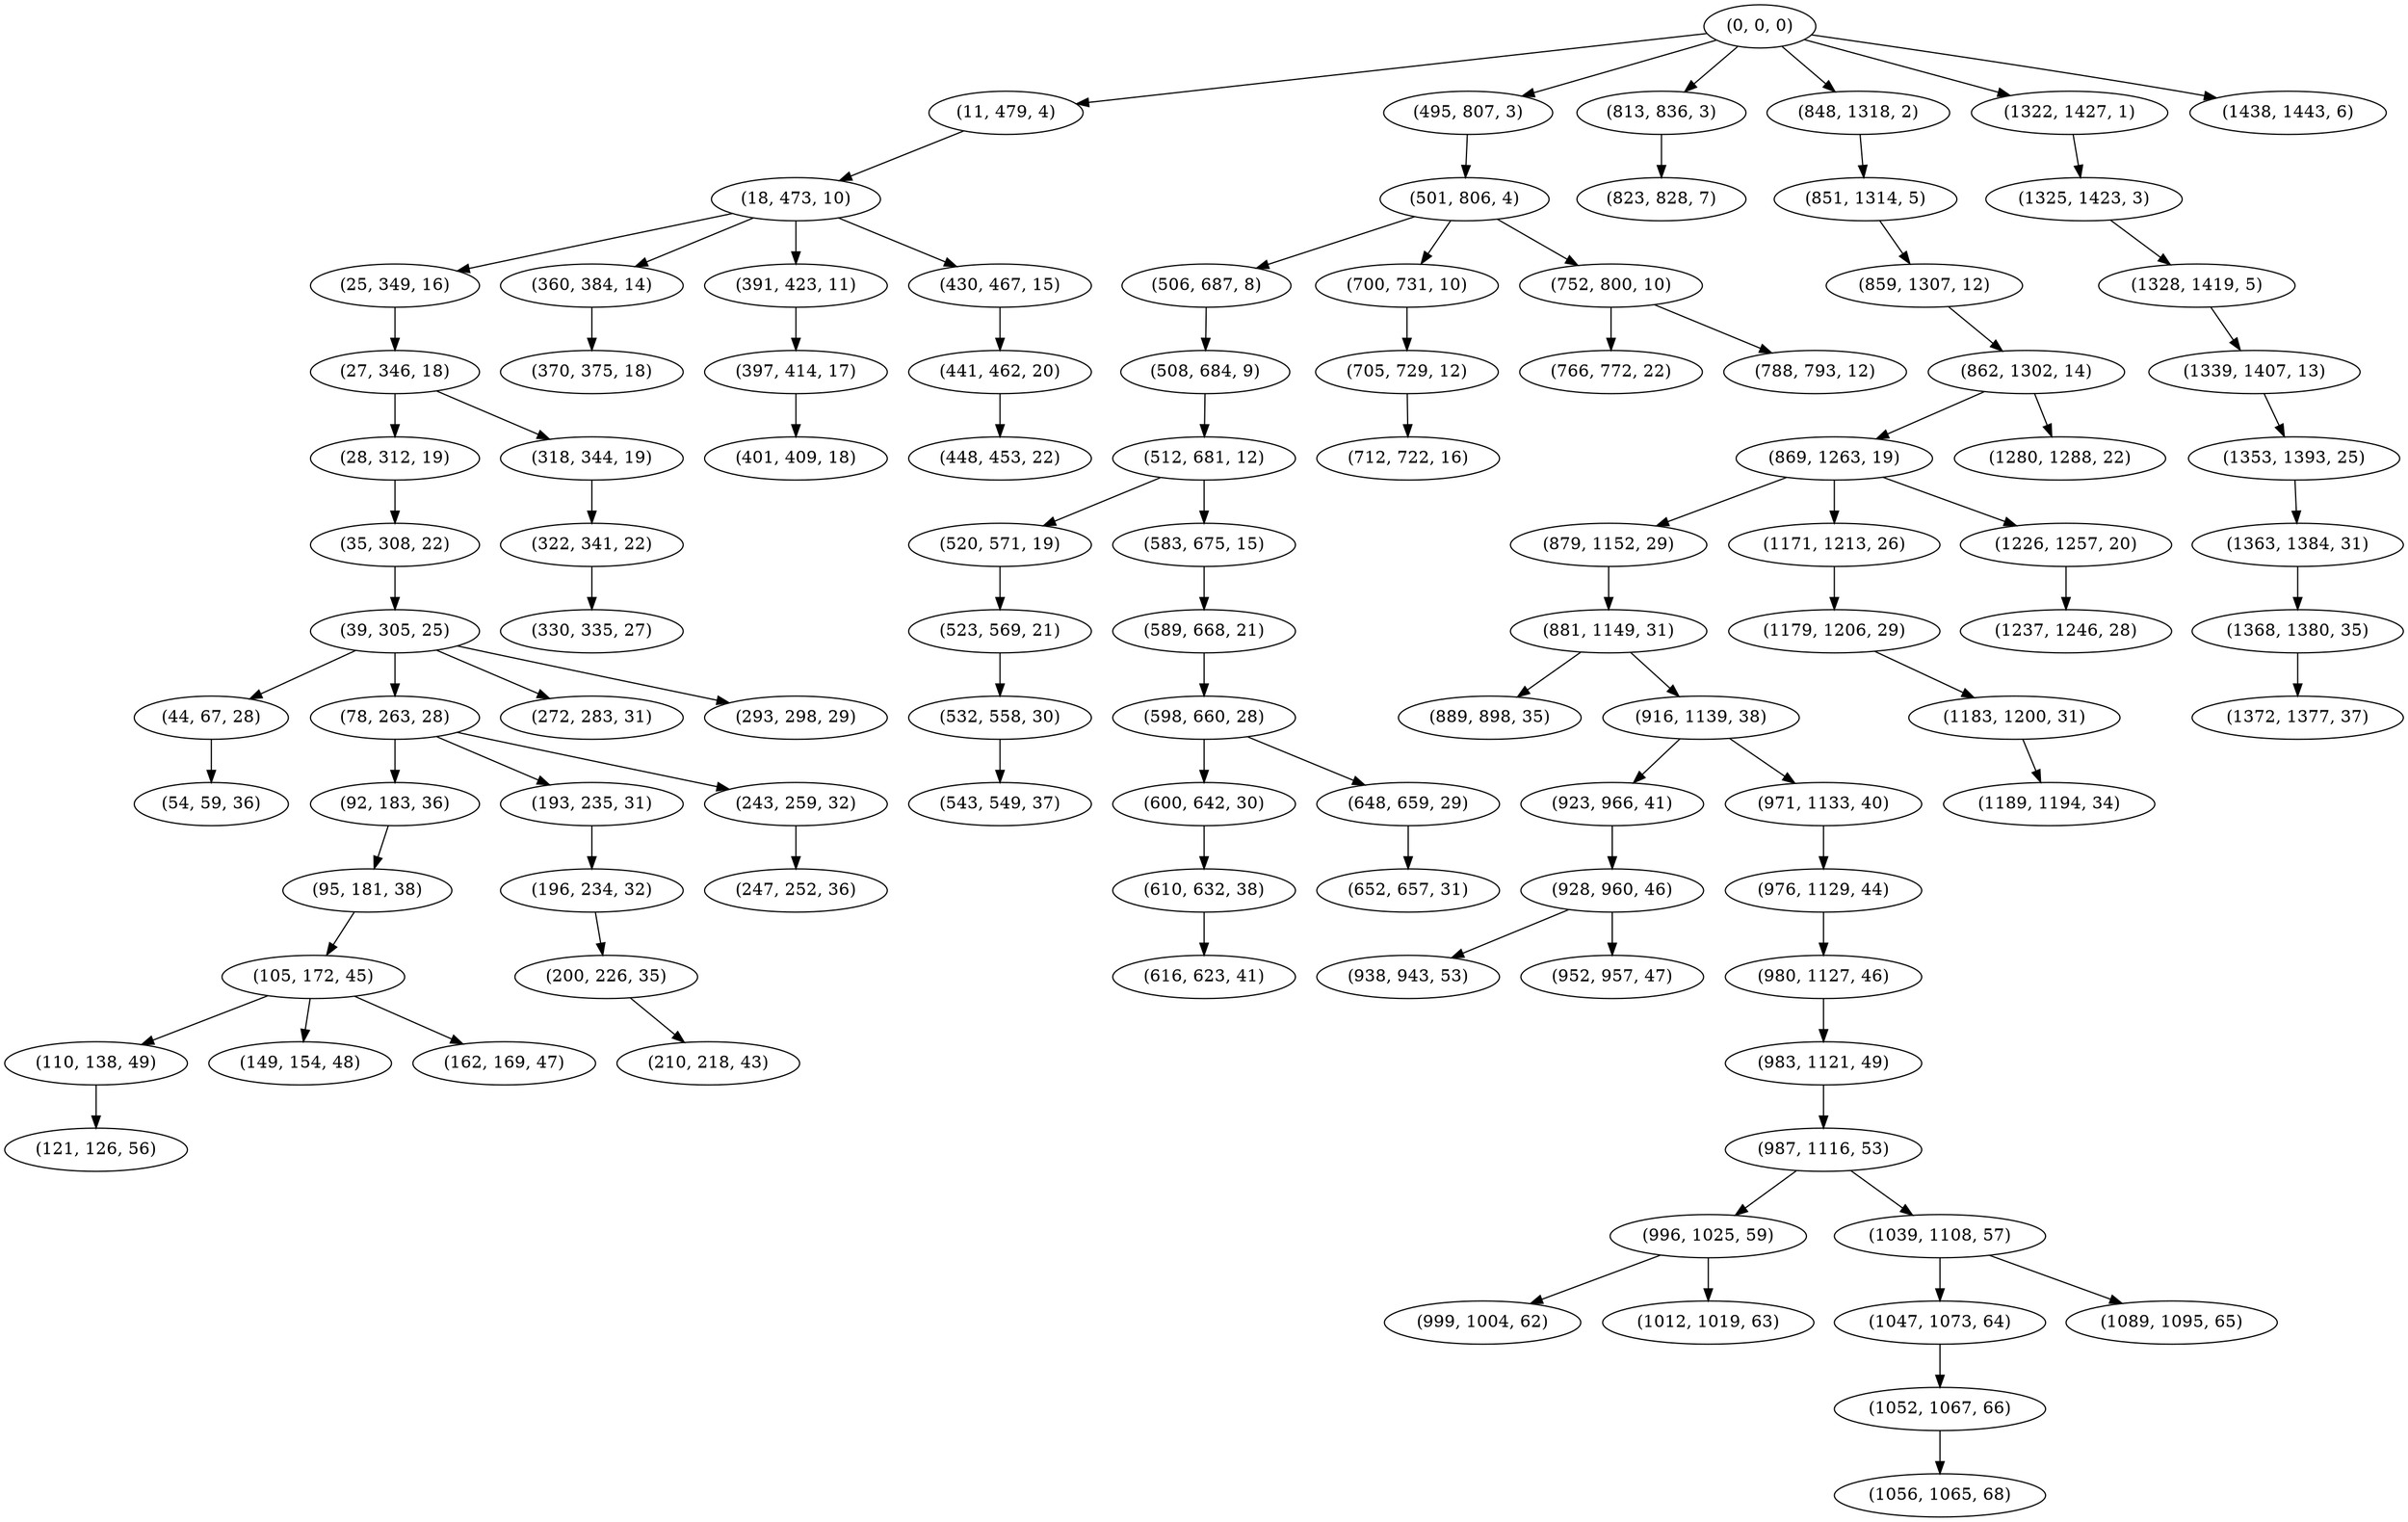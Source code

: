 digraph tree {
    "(0, 0, 0)";
    "(11, 479, 4)";
    "(18, 473, 10)";
    "(25, 349, 16)";
    "(27, 346, 18)";
    "(28, 312, 19)";
    "(35, 308, 22)";
    "(39, 305, 25)";
    "(44, 67, 28)";
    "(54, 59, 36)";
    "(78, 263, 28)";
    "(92, 183, 36)";
    "(95, 181, 38)";
    "(105, 172, 45)";
    "(110, 138, 49)";
    "(121, 126, 56)";
    "(149, 154, 48)";
    "(162, 169, 47)";
    "(193, 235, 31)";
    "(196, 234, 32)";
    "(200, 226, 35)";
    "(210, 218, 43)";
    "(243, 259, 32)";
    "(247, 252, 36)";
    "(272, 283, 31)";
    "(293, 298, 29)";
    "(318, 344, 19)";
    "(322, 341, 22)";
    "(330, 335, 27)";
    "(360, 384, 14)";
    "(370, 375, 18)";
    "(391, 423, 11)";
    "(397, 414, 17)";
    "(401, 409, 18)";
    "(430, 467, 15)";
    "(441, 462, 20)";
    "(448, 453, 22)";
    "(495, 807, 3)";
    "(501, 806, 4)";
    "(506, 687, 8)";
    "(508, 684, 9)";
    "(512, 681, 12)";
    "(520, 571, 19)";
    "(523, 569, 21)";
    "(532, 558, 30)";
    "(543, 549, 37)";
    "(583, 675, 15)";
    "(589, 668, 21)";
    "(598, 660, 28)";
    "(600, 642, 30)";
    "(610, 632, 38)";
    "(616, 623, 41)";
    "(648, 659, 29)";
    "(652, 657, 31)";
    "(700, 731, 10)";
    "(705, 729, 12)";
    "(712, 722, 16)";
    "(752, 800, 10)";
    "(766, 772, 22)";
    "(788, 793, 12)";
    "(813, 836, 3)";
    "(823, 828, 7)";
    "(848, 1318, 2)";
    "(851, 1314, 5)";
    "(859, 1307, 12)";
    "(862, 1302, 14)";
    "(869, 1263, 19)";
    "(879, 1152, 29)";
    "(881, 1149, 31)";
    "(889, 898, 35)";
    "(916, 1139, 38)";
    "(923, 966, 41)";
    "(928, 960, 46)";
    "(938, 943, 53)";
    "(952, 957, 47)";
    "(971, 1133, 40)";
    "(976, 1129, 44)";
    "(980, 1127, 46)";
    "(983, 1121, 49)";
    "(987, 1116, 53)";
    "(996, 1025, 59)";
    "(999, 1004, 62)";
    "(1012, 1019, 63)";
    "(1039, 1108, 57)";
    "(1047, 1073, 64)";
    "(1052, 1067, 66)";
    "(1056, 1065, 68)";
    "(1089, 1095, 65)";
    "(1171, 1213, 26)";
    "(1179, 1206, 29)";
    "(1183, 1200, 31)";
    "(1189, 1194, 34)";
    "(1226, 1257, 20)";
    "(1237, 1246, 28)";
    "(1280, 1288, 22)";
    "(1322, 1427, 1)";
    "(1325, 1423, 3)";
    "(1328, 1419, 5)";
    "(1339, 1407, 13)";
    "(1353, 1393, 25)";
    "(1363, 1384, 31)";
    "(1368, 1380, 35)";
    "(1372, 1377, 37)";
    "(1438, 1443, 6)";
    "(0, 0, 0)" -> "(11, 479, 4)";
    "(0, 0, 0)" -> "(495, 807, 3)";
    "(0, 0, 0)" -> "(813, 836, 3)";
    "(0, 0, 0)" -> "(848, 1318, 2)";
    "(0, 0, 0)" -> "(1322, 1427, 1)";
    "(0, 0, 0)" -> "(1438, 1443, 6)";
    "(11, 479, 4)" -> "(18, 473, 10)";
    "(18, 473, 10)" -> "(25, 349, 16)";
    "(18, 473, 10)" -> "(360, 384, 14)";
    "(18, 473, 10)" -> "(391, 423, 11)";
    "(18, 473, 10)" -> "(430, 467, 15)";
    "(25, 349, 16)" -> "(27, 346, 18)";
    "(27, 346, 18)" -> "(28, 312, 19)";
    "(27, 346, 18)" -> "(318, 344, 19)";
    "(28, 312, 19)" -> "(35, 308, 22)";
    "(35, 308, 22)" -> "(39, 305, 25)";
    "(39, 305, 25)" -> "(44, 67, 28)";
    "(39, 305, 25)" -> "(78, 263, 28)";
    "(39, 305, 25)" -> "(272, 283, 31)";
    "(39, 305, 25)" -> "(293, 298, 29)";
    "(44, 67, 28)" -> "(54, 59, 36)";
    "(78, 263, 28)" -> "(92, 183, 36)";
    "(78, 263, 28)" -> "(193, 235, 31)";
    "(78, 263, 28)" -> "(243, 259, 32)";
    "(92, 183, 36)" -> "(95, 181, 38)";
    "(95, 181, 38)" -> "(105, 172, 45)";
    "(105, 172, 45)" -> "(110, 138, 49)";
    "(105, 172, 45)" -> "(149, 154, 48)";
    "(105, 172, 45)" -> "(162, 169, 47)";
    "(110, 138, 49)" -> "(121, 126, 56)";
    "(193, 235, 31)" -> "(196, 234, 32)";
    "(196, 234, 32)" -> "(200, 226, 35)";
    "(200, 226, 35)" -> "(210, 218, 43)";
    "(243, 259, 32)" -> "(247, 252, 36)";
    "(318, 344, 19)" -> "(322, 341, 22)";
    "(322, 341, 22)" -> "(330, 335, 27)";
    "(360, 384, 14)" -> "(370, 375, 18)";
    "(391, 423, 11)" -> "(397, 414, 17)";
    "(397, 414, 17)" -> "(401, 409, 18)";
    "(430, 467, 15)" -> "(441, 462, 20)";
    "(441, 462, 20)" -> "(448, 453, 22)";
    "(495, 807, 3)" -> "(501, 806, 4)";
    "(501, 806, 4)" -> "(506, 687, 8)";
    "(501, 806, 4)" -> "(700, 731, 10)";
    "(501, 806, 4)" -> "(752, 800, 10)";
    "(506, 687, 8)" -> "(508, 684, 9)";
    "(508, 684, 9)" -> "(512, 681, 12)";
    "(512, 681, 12)" -> "(520, 571, 19)";
    "(512, 681, 12)" -> "(583, 675, 15)";
    "(520, 571, 19)" -> "(523, 569, 21)";
    "(523, 569, 21)" -> "(532, 558, 30)";
    "(532, 558, 30)" -> "(543, 549, 37)";
    "(583, 675, 15)" -> "(589, 668, 21)";
    "(589, 668, 21)" -> "(598, 660, 28)";
    "(598, 660, 28)" -> "(600, 642, 30)";
    "(598, 660, 28)" -> "(648, 659, 29)";
    "(600, 642, 30)" -> "(610, 632, 38)";
    "(610, 632, 38)" -> "(616, 623, 41)";
    "(648, 659, 29)" -> "(652, 657, 31)";
    "(700, 731, 10)" -> "(705, 729, 12)";
    "(705, 729, 12)" -> "(712, 722, 16)";
    "(752, 800, 10)" -> "(766, 772, 22)";
    "(752, 800, 10)" -> "(788, 793, 12)";
    "(813, 836, 3)" -> "(823, 828, 7)";
    "(848, 1318, 2)" -> "(851, 1314, 5)";
    "(851, 1314, 5)" -> "(859, 1307, 12)";
    "(859, 1307, 12)" -> "(862, 1302, 14)";
    "(862, 1302, 14)" -> "(869, 1263, 19)";
    "(862, 1302, 14)" -> "(1280, 1288, 22)";
    "(869, 1263, 19)" -> "(879, 1152, 29)";
    "(869, 1263, 19)" -> "(1171, 1213, 26)";
    "(869, 1263, 19)" -> "(1226, 1257, 20)";
    "(879, 1152, 29)" -> "(881, 1149, 31)";
    "(881, 1149, 31)" -> "(889, 898, 35)";
    "(881, 1149, 31)" -> "(916, 1139, 38)";
    "(916, 1139, 38)" -> "(923, 966, 41)";
    "(916, 1139, 38)" -> "(971, 1133, 40)";
    "(923, 966, 41)" -> "(928, 960, 46)";
    "(928, 960, 46)" -> "(938, 943, 53)";
    "(928, 960, 46)" -> "(952, 957, 47)";
    "(971, 1133, 40)" -> "(976, 1129, 44)";
    "(976, 1129, 44)" -> "(980, 1127, 46)";
    "(980, 1127, 46)" -> "(983, 1121, 49)";
    "(983, 1121, 49)" -> "(987, 1116, 53)";
    "(987, 1116, 53)" -> "(996, 1025, 59)";
    "(987, 1116, 53)" -> "(1039, 1108, 57)";
    "(996, 1025, 59)" -> "(999, 1004, 62)";
    "(996, 1025, 59)" -> "(1012, 1019, 63)";
    "(1039, 1108, 57)" -> "(1047, 1073, 64)";
    "(1039, 1108, 57)" -> "(1089, 1095, 65)";
    "(1047, 1073, 64)" -> "(1052, 1067, 66)";
    "(1052, 1067, 66)" -> "(1056, 1065, 68)";
    "(1171, 1213, 26)" -> "(1179, 1206, 29)";
    "(1179, 1206, 29)" -> "(1183, 1200, 31)";
    "(1183, 1200, 31)" -> "(1189, 1194, 34)";
    "(1226, 1257, 20)" -> "(1237, 1246, 28)";
    "(1322, 1427, 1)" -> "(1325, 1423, 3)";
    "(1325, 1423, 3)" -> "(1328, 1419, 5)";
    "(1328, 1419, 5)" -> "(1339, 1407, 13)";
    "(1339, 1407, 13)" -> "(1353, 1393, 25)";
    "(1353, 1393, 25)" -> "(1363, 1384, 31)";
    "(1363, 1384, 31)" -> "(1368, 1380, 35)";
    "(1368, 1380, 35)" -> "(1372, 1377, 37)";
}
